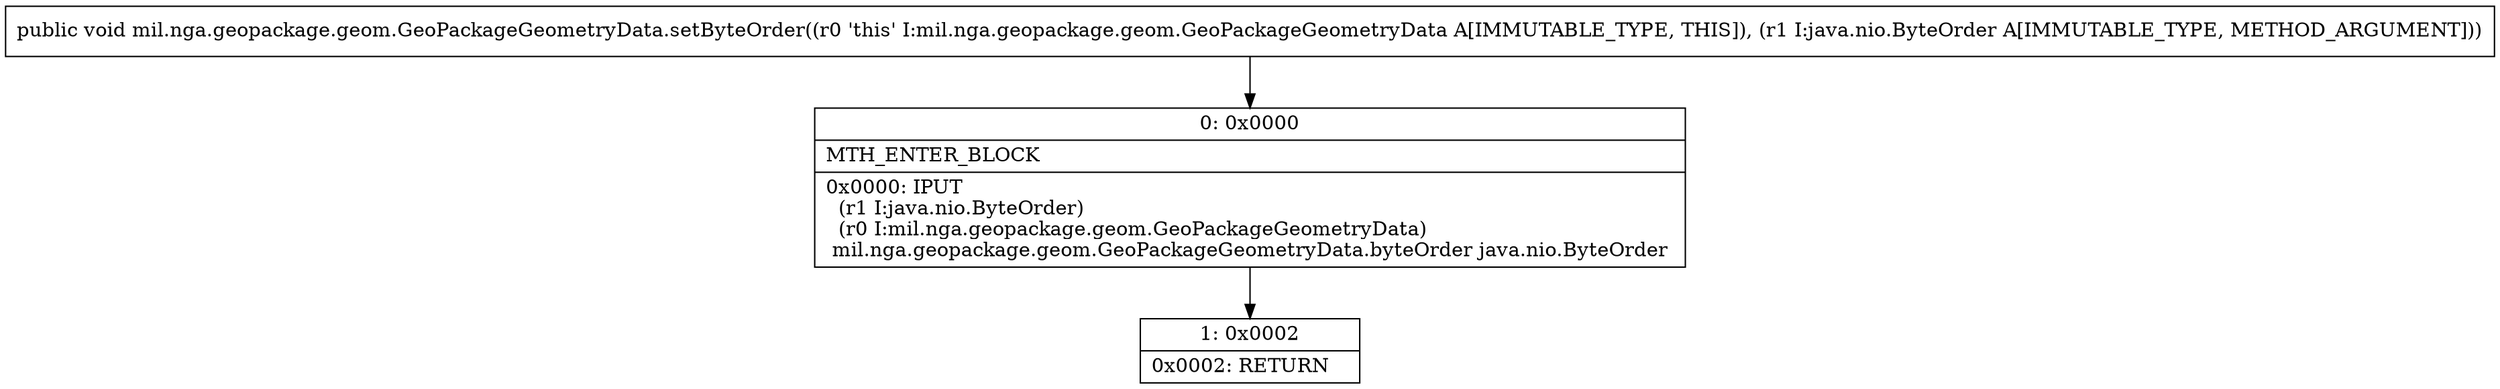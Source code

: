 digraph "CFG formil.nga.geopackage.geom.GeoPackageGeometryData.setByteOrder(Ljava\/nio\/ByteOrder;)V" {
Node_0 [shape=record,label="{0\:\ 0x0000|MTH_ENTER_BLOCK\l|0x0000: IPUT  \l  (r1 I:java.nio.ByteOrder)\l  (r0 I:mil.nga.geopackage.geom.GeoPackageGeometryData)\l mil.nga.geopackage.geom.GeoPackageGeometryData.byteOrder java.nio.ByteOrder \l}"];
Node_1 [shape=record,label="{1\:\ 0x0002|0x0002: RETURN   \l}"];
MethodNode[shape=record,label="{public void mil.nga.geopackage.geom.GeoPackageGeometryData.setByteOrder((r0 'this' I:mil.nga.geopackage.geom.GeoPackageGeometryData A[IMMUTABLE_TYPE, THIS]), (r1 I:java.nio.ByteOrder A[IMMUTABLE_TYPE, METHOD_ARGUMENT])) }"];
MethodNode -> Node_0;
Node_0 -> Node_1;
}

